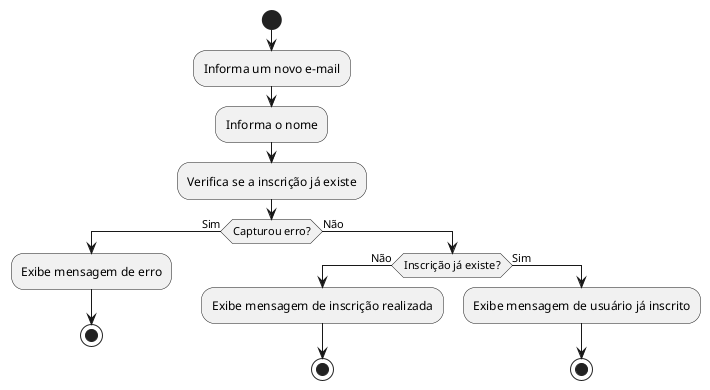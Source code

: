 @startuml
start
:Informa um novo e-mail;
:Informa o nome;
:Verifica se a inscrição já existe;

if (Capturou erro?) then (Sim)
    :Exibe mensagem de erro;
    stop
else (Não)

if (Inscrição já existe?) then (Não)
    :Exibe mensagem de inscrição realizada;
    stop
else (Sim)
    :Exibe mensagem de usuário já inscrito;
    stop
endif
@enduml


